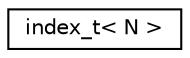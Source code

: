 digraph "Graphical Class Hierarchy"
{
  edge [fontname="Helvetica",fontsize="10",labelfontname="Helvetica",labelfontsize="10"];
  node [fontname="Helvetica",fontsize="10",shape=record];
  rankdir="LR";
  Node0 [label="index_t\< N \>",height=0.2,width=0.4,color="black", fillcolor="white", style="filled",URL="$structindex__t.html"];
}
